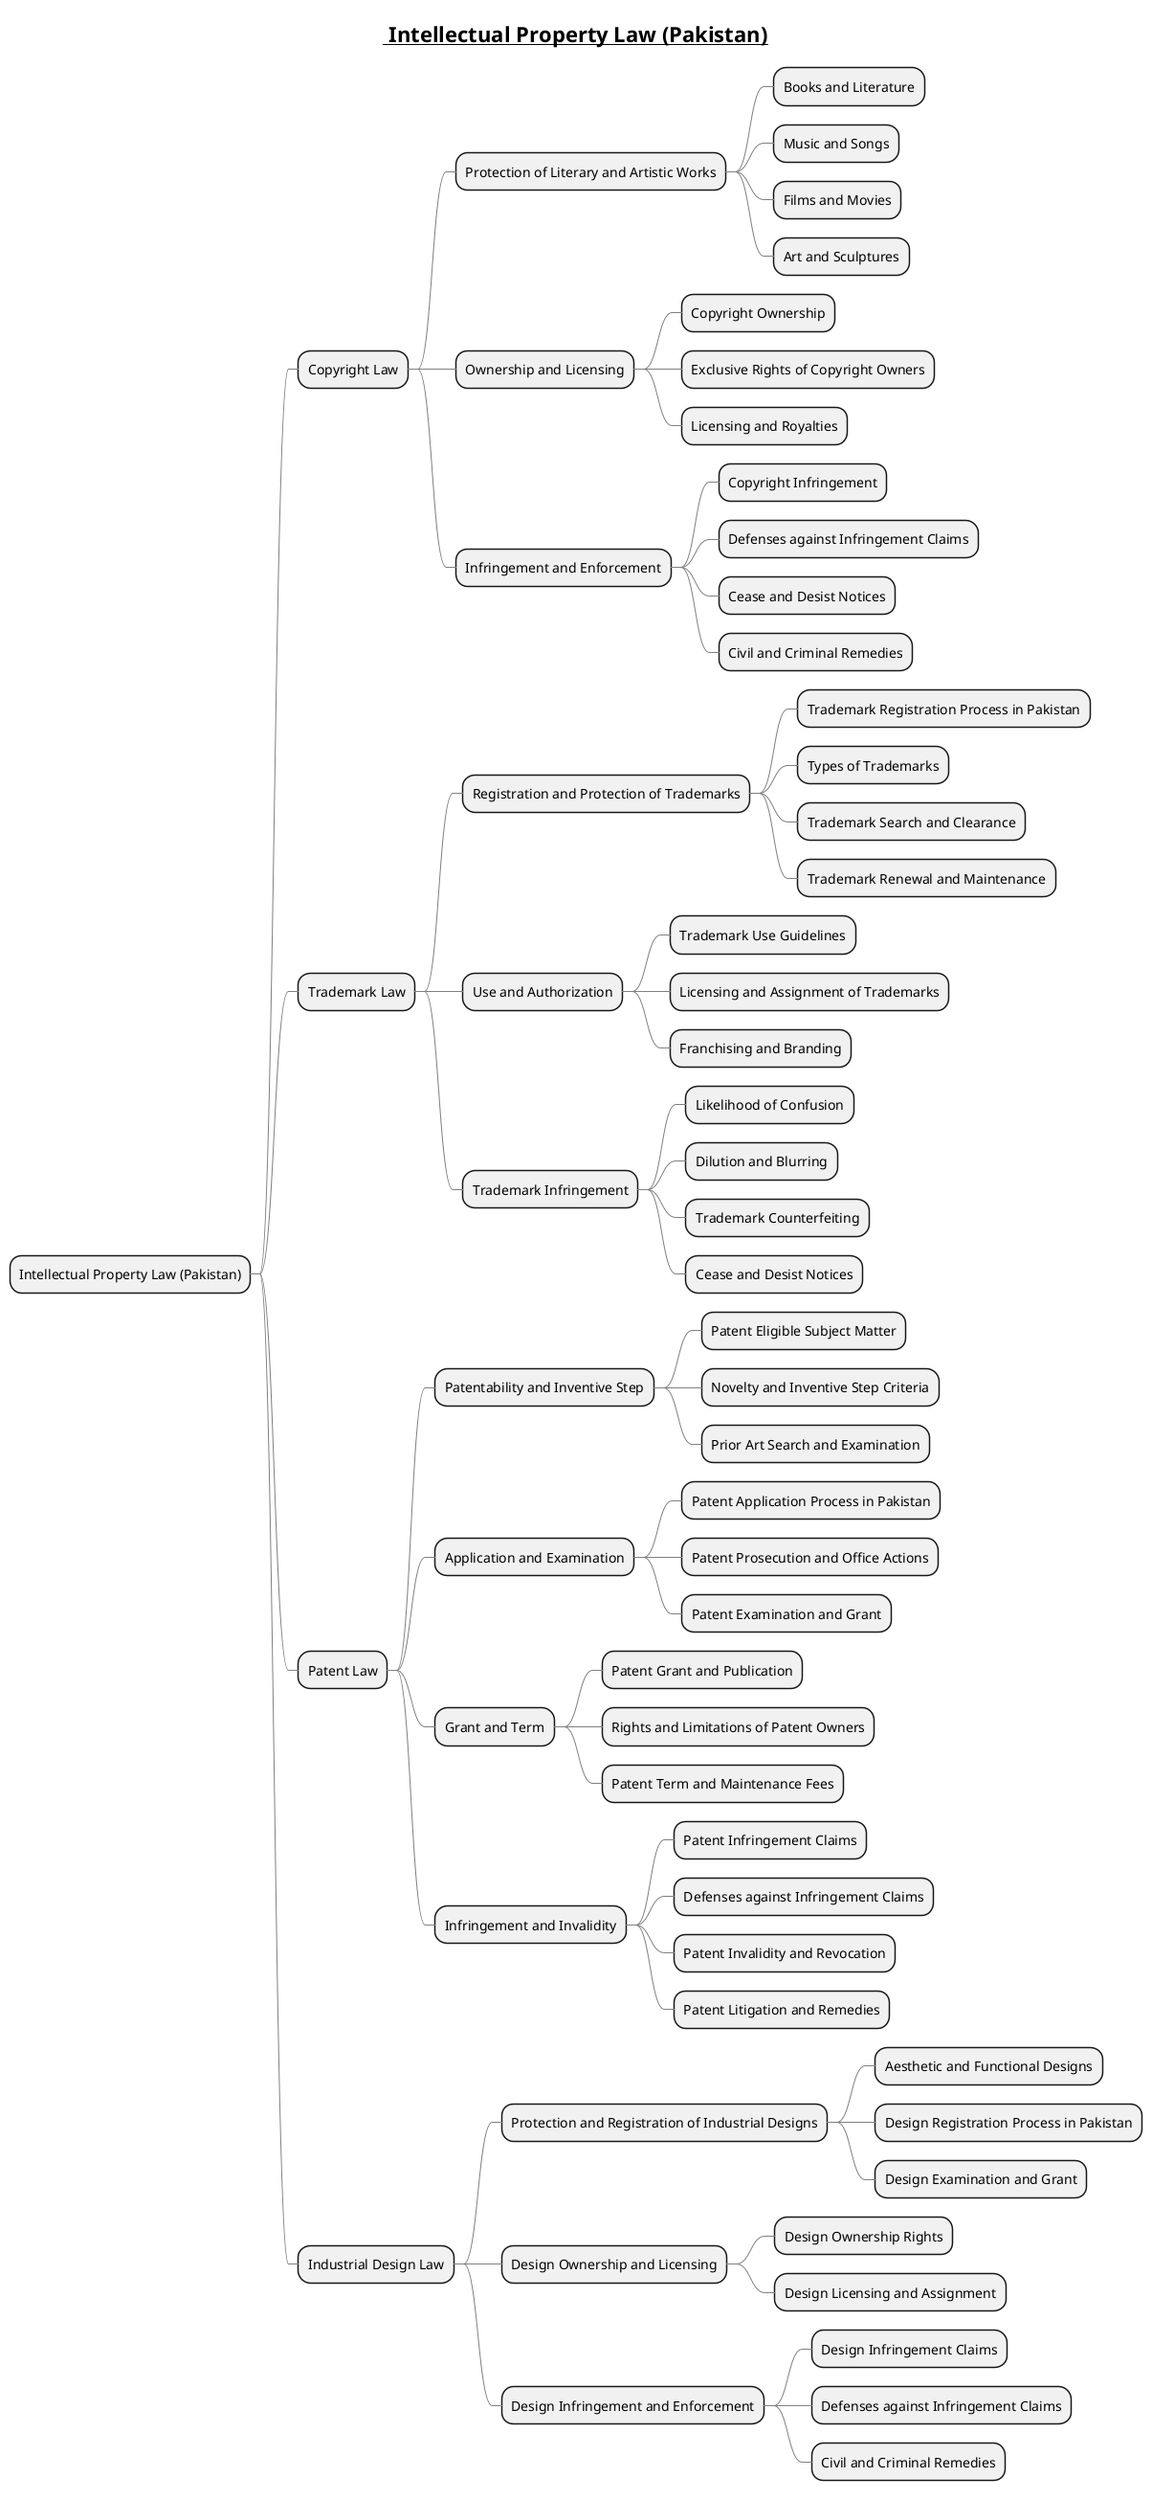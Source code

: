 @startmindmap
skinparam nodeWidth 250
skinparam nodeHeight 40
skinparam nodeFontSize 14
skinparam ArrowColor #808080

title =__ Intellectual Property Law (Pakistan)__

* Intellectual Property Law (Pakistan)
** Copyright Law
*** Protection of Literary and Artistic Works
**** Books and Literature
**** Music and Songs
**** Films and Movies
**** Art and Sculptures
*** Ownership and Licensing
**** Copyright Ownership
**** Exclusive Rights of Copyright Owners
**** Licensing and Royalties
*** Infringement and Enforcement
**** Copyright Infringement
**** Defenses against Infringement Claims
**** Cease and Desist Notices
**** Civil and Criminal Remedies
** Trademark Law
*** Registration and Protection of Trademarks
**** Trademark Registration Process in Pakistan
**** Types of Trademarks
**** Trademark Search and Clearance
**** Trademark Renewal and Maintenance
*** Use and Authorization
**** Trademark Use Guidelines
**** Licensing and Assignment of Trademarks
**** Franchising and Branding
*** Trademark Infringement
**** Likelihood of Confusion
**** Dilution and Blurring
**** Trademark Counterfeiting
**** Cease and Desist Notices
** Patent Law
*** Patentability and Inventive Step
**** Patent Eligible Subject Matter
**** Novelty and Inventive Step Criteria
**** Prior Art Search and Examination
*** Application and Examination
**** Patent Application Process in Pakistan
**** Patent Prosecution and Office Actions
**** Patent Examination and Grant
*** Grant and Term
**** Patent Grant and Publication
**** Rights and Limitations of Patent Owners
**** Patent Term and Maintenance Fees
*** Infringement and Invalidity
**** Patent Infringement Claims
**** Defenses against Infringement Claims
**** Patent Invalidity and Revocation
**** Patent Litigation and Remedies
** Industrial Design Law
*** Protection and Registration of Industrial Designs
**** Aesthetic and Functional Designs
**** Design Registration Process in Pakistan
**** Design Examination and Grant
*** Design Ownership and Licensing
**** Design Ownership Rights
**** Design Licensing and Assignment
*** Design Infringement and Enforcement
**** Design Infringement Claims
**** Defenses against Infringement Claims
**** Civil and Criminal Remedies
@endmindmap
